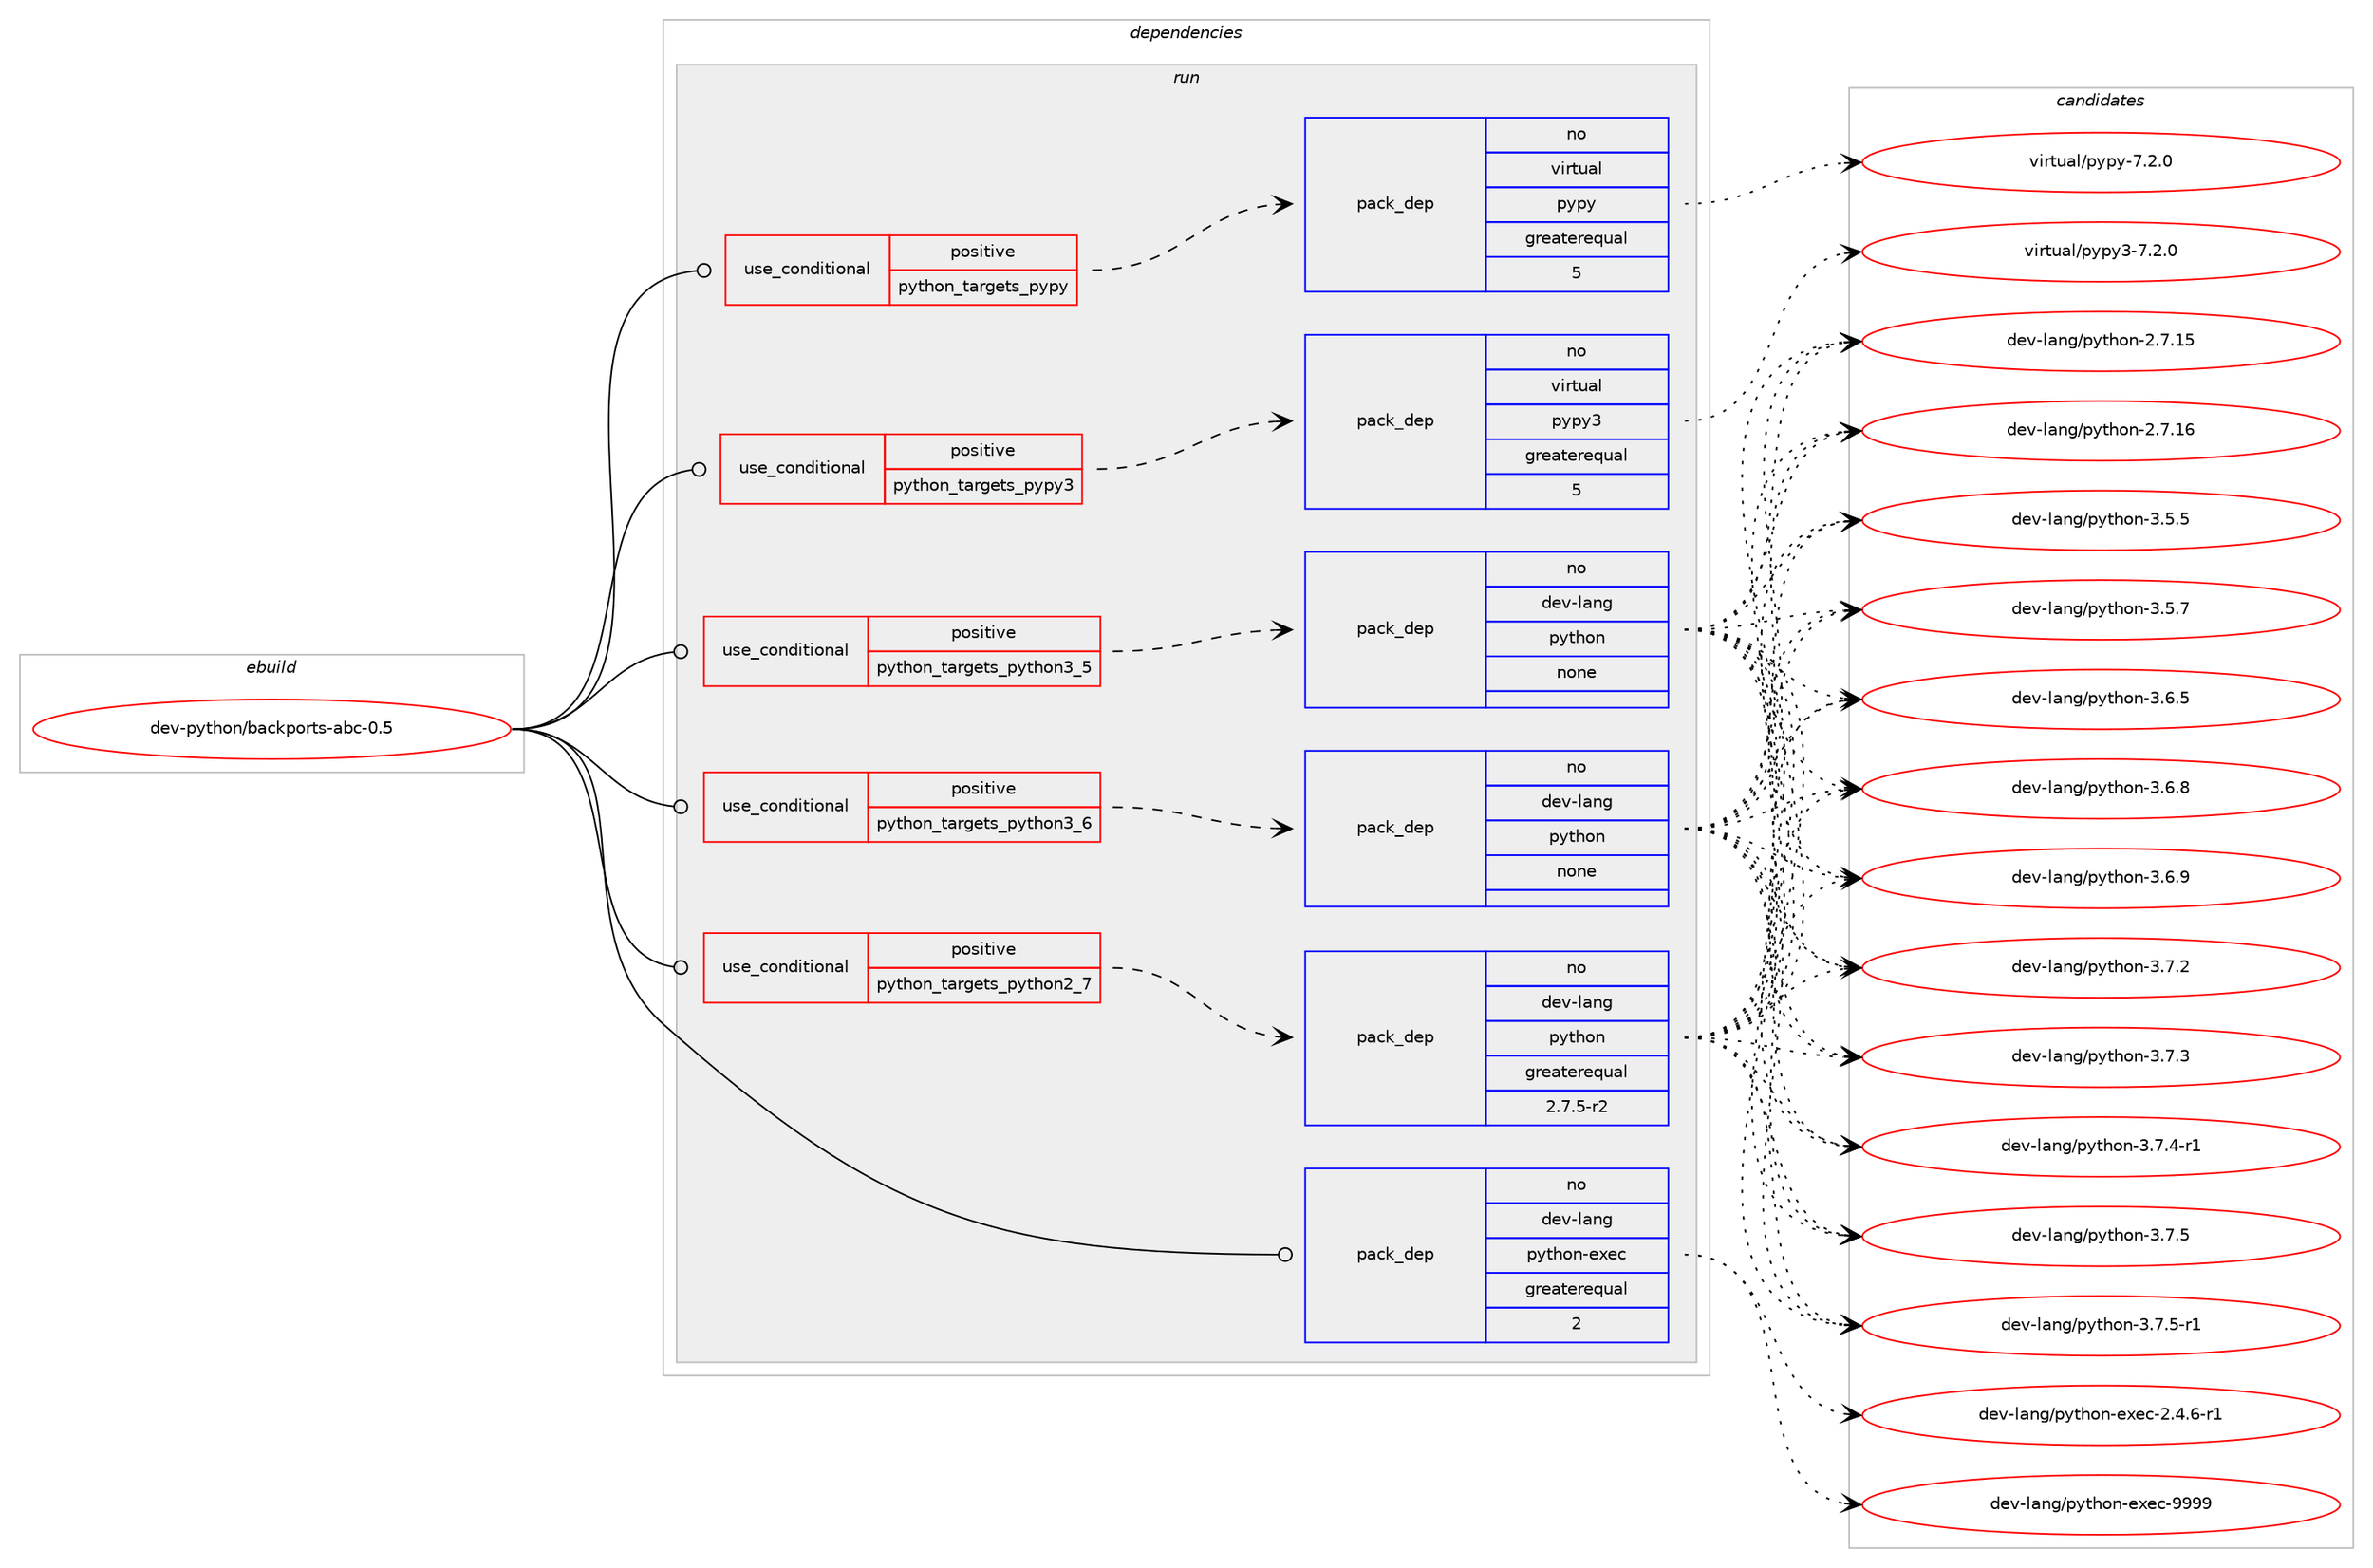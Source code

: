 digraph prolog {

# *************
# Graph options
# *************

newrank=true;
concentrate=true;
compound=true;
graph [rankdir=LR,fontname=Helvetica,fontsize=10,ranksep=1.5];#, ranksep=2.5, nodesep=0.2];
edge  [arrowhead=vee];
node  [fontname=Helvetica,fontsize=10];

# **********
# The ebuild
# **********

subgraph cluster_leftcol {
color=gray;
rank=same;
label=<<i>ebuild</i>>;
id [label="dev-python/backports-abc-0.5", color=red, width=4, href="../dev-python/backports-abc-0.5.svg"];
}

# ****************
# The dependencies
# ****************

subgraph cluster_midcol {
color=gray;
label=<<i>dependencies</i>>;
subgraph cluster_compile {
fillcolor="#eeeeee";
style=filled;
label=<<i>compile</i>>;
}
subgraph cluster_compileandrun {
fillcolor="#eeeeee";
style=filled;
label=<<i>compile and run</i>>;
}
subgraph cluster_run {
fillcolor="#eeeeee";
style=filled;
label=<<i>run</i>>;
subgraph cond136641 {
dependency595892 [label=<<TABLE BORDER="0" CELLBORDER="1" CELLSPACING="0" CELLPADDING="4"><TR><TD ROWSPAN="3" CELLPADDING="10">use_conditional</TD></TR><TR><TD>positive</TD></TR><TR><TD>python_targets_pypy</TD></TR></TABLE>>, shape=none, color=red];
subgraph pack447477 {
dependency595893 [label=<<TABLE BORDER="0" CELLBORDER="1" CELLSPACING="0" CELLPADDING="4" WIDTH="220"><TR><TD ROWSPAN="6" CELLPADDING="30">pack_dep</TD></TR><TR><TD WIDTH="110">no</TD></TR><TR><TD>virtual</TD></TR><TR><TD>pypy</TD></TR><TR><TD>greaterequal</TD></TR><TR><TD>5</TD></TR></TABLE>>, shape=none, color=blue];
}
dependency595892:e -> dependency595893:w [weight=20,style="dashed",arrowhead="vee"];
}
id:e -> dependency595892:w [weight=20,style="solid",arrowhead="odot"];
subgraph cond136642 {
dependency595894 [label=<<TABLE BORDER="0" CELLBORDER="1" CELLSPACING="0" CELLPADDING="4"><TR><TD ROWSPAN="3" CELLPADDING="10">use_conditional</TD></TR><TR><TD>positive</TD></TR><TR><TD>python_targets_pypy3</TD></TR></TABLE>>, shape=none, color=red];
subgraph pack447478 {
dependency595895 [label=<<TABLE BORDER="0" CELLBORDER="1" CELLSPACING="0" CELLPADDING="4" WIDTH="220"><TR><TD ROWSPAN="6" CELLPADDING="30">pack_dep</TD></TR><TR><TD WIDTH="110">no</TD></TR><TR><TD>virtual</TD></TR><TR><TD>pypy3</TD></TR><TR><TD>greaterequal</TD></TR><TR><TD>5</TD></TR></TABLE>>, shape=none, color=blue];
}
dependency595894:e -> dependency595895:w [weight=20,style="dashed",arrowhead="vee"];
}
id:e -> dependency595894:w [weight=20,style="solid",arrowhead="odot"];
subgraph cond136643 {
dependency595896 [label=<<TABLE BORDER="0" CELLBORDER="1" CELLSPACING="0" CELLPADDING="4"><TR><TD ROWSPAN="3" CELLPADDING="10">use_conditional</TD></TR><TR><TD>positive</TD></TR><TR><TD>python_targets_python2_7</TD></TR></TABLE>>, shape=none, color=red];
subgraph pack447479 {
dependency595897 [label=<<TABLE BORDER="0" CELLBORDER="1" CELLSPACING="0" CELLPADDING="4" WIDTH="220"><TR><TD ROWSPAN="6" CELLPADDING="30">pack_dep</TD></TR><TR><TD WIDTH="110">no</TD></TR><TR><TD>dev-lang</TD></TR><TR><TD>python</TD></TR><TR><TD>greaterequal</TD></TR><TR><TD>2.7.5-r2</TD></TR></TABLE>>, shape=none, color=blue];
}
dependency595896:e -> dependency595897:w [weight=20,style="dashed",arrowhead="vee"];
}
id:e -> dependency595896:w [weight=20,style="solid",arrowhead="odot"];
subgraph cond136644 {
dependency595898 [label=<<TABLE BORDER="0" CELLBORDER="1" CELLSPACING="0" CELLPADDING="4"><TR><TD ROWSPAN="3" CELLPADDING="10">use_conditional</TD></TR><TR><TD>positive</TD></TR><TR><TD>python_targets_python3_5</TD></TR></TABLE>>, shape=none, color=red];
subgraph pack447480 {
dependency595899 [label=<<TABLE BORDER="0" CELLBORDER="1" CELLSPACING="0" CELLPADDING="4" WIDTH="220"><TR><TD ROWSPAN="6" CELLPADDING="30">pack_dep</TD></TR><TR><TD WIDTH="110">no</TD></TR><TR><TD>dev-lang</TD></TR><TR><TD>python</TD></TR><TR><TD>none</TD></TR><TR><TD></TD></TR></TABLE>>, shape=none, color=blue];
}
dependency595898:e -> dependency595899:w [weight=20,style="dashed",arrowhead="vee"];
}
id:e -> dependency595898:w [weight=20,style="solid",arrowhead="odot"];
subgraph cond136645 {
dependency595900 [label=<<TABLE BORDER="0" CELLBORDER="1" CELLSPACING="0" CELLPADDING="4"><TR><TD ROWSPAN="3" CELLPADDING="10">use_conditional</TD></TR><TR><TD>positive</TD></TR><TR><TD>python_targets_python3_6</TD></TR></TABLE>>, shape=none, color=red];
subgraph pack447481 {
dependency595901 [label=<<TABLE BORDER="0" CELLBORDER="1" CELLSPACING="0" CELLPADDING="4" WIDTH="220"><TR><TD ROWSPAN="6" CELLPADDING="30">pack_dep</TD></TR><TR><TD WIDTH="110">no</TD></TR><TR><TD>dev-lang</TD></TR><TR><TD>python</TD></TR><TR><TD>none</TD></TR><TR><TD></TD></TR></TABLE>>, shape=none, color=blue];
}
dependency595900:e -> dependency595901:w [weight=20,style="dashed",arrowhead="vee"];
}
id:e -> dependency595900:w [weight=20,style="solid",arrowhead="odot"];
subgraph pack447482 {
dependency595902 [label=<<TABLE BORDER="0" CELLBORDER="1" CELLSPACING="0" CELLPADDING="4" WIDTH="220"><TR><TD ROWSPAN="6" CELLPADDING="30">pack_dep</TD></TR><TR><TD WIDTH="110">no</TD></TR><TR><TD>dev-lang</TD></TR><TR><TD>python-exec</TD></TR><TR><TD>greaterequal</TD></TR><TR><TD>2</TD></TR></TABLE>>, shape=none, color=blue];
}
id:e -> dependency595902:w [weight=20,style="solid",arrowhead="odot"];
}
}

# **************
# The candidates
# **************

subgraph cluster_choices {
rank=same;
color=gray;
label=<<i>candidates</i>>;

subgraph choice447477 {
color=black;
nodesep=1;
choice1181051141161179710847112121112121455546504648 [label="virtual/pypy-7.2.0", color=red, width=4,href="../virtual/pypy-7.2.0.svg"];
dependency595893:e -> choice1181051141161179710847112121112121455546504648:w [style=dotted,weight="100"];
}
subgraph choice447478 {
color=black;
nodesep=1;
choice118105114116117971084711212111212151455546504648 [label="virtual/pypy3-7.2.0", color=red, width=4,href="../virtual/pypy3-7.2.0.svg"];
dependency595895:e -> choice118105114116117971084711212111212151455546504648:w [style=dotted,weight="100"];
}
subgraph choice447479 {
color=black;
nodesep=1;
choice10010111845108971101034711212111610411111045504655464953 [label="dev-lang/python-2.7.15", color=red, width=4,href="../dev-lang/python-2.7.15.svg"];
choice10010111845108971101034711212111610411111045504655464954 [label="dev-lang/python-2.7.16", color=red, width=4,href="../dev-lang/python-2.7.16.svg"];
choice100101118451089711010347112121116104111110455146534653 [label="dev-lang/python-3.5.5", color=red, width=4,href="../dev-lang/python-3.5.5.svg"];
choice100101118451089711010347112121116104111110455146534655 [label="dev-lang/python-3.5.7", color=red, width=4,href="../dev-lang/python-3.5.7.svg"];
choice100101118451089711010347112121116104111110455146544653 [label="dev-lang/python-3.6.5", color=red, width=4,href="../dev-lang/python-3.6.5.svg"];
choice100101118451089711010347112121116104111110455146544656 [label="dev-lang/python-3.6.8", color=red, width=4,href="../dev-lang/python-3.6.8.svg"];
choice100101118451089711010347112121116104111110455146544657 [label="dev-lang/python-3.6.9", color=red, width=4,href="../dev-lang/python-3.6.9.svg"];
choice100101118451089711010347112121116104111110455146554650 [label="dev-lang/python-3.7.2", color=red, width=4,href="../dev-lang/python-3.7.2.svg"];
choice100101118451089711010347112121116104111110455146554651 [label="dev-lang/python-3.7.3", color=red, width=4,href="../dev-lang/python-3.7.3.svg"];
choice1001011184510897110103471121211161041111104551465546524511449 [label="dev-lang/python-3.7.4-r1", color=red, width=4,href="../dev-lang/python-3.7.4-r1.svg"];
choice100101118451089711010347112121116104111110455146554653 [label="dev-lang/python-3.7.5", color=red, width=4,href="../dev-lang/python-3.7.5.svg"];
choice1001011184510897110103471121211161041111104551465546534511449 [label="dev-lang/python-3.7.5-r1", color=red, width=4,href="../dev-lang/python-3.7.5-r1.svg"];
dependency595897:e -> choice10010111845108971101034711212111610411111045504655464953:w [style=dotted,weight="100"];
dependency595897:e -> choice10010111845108971101034711212111610411111045504655464954:w [style=dotted,weight="100"];
dependency595897:e -> choice100101118451089711010347112121116104111110455146534653:w [style=dotted,weight="100"];
dependency595897:e -> choice100101118451089711010347112121116104111110455146534655:w [style=dotted,weight="100"];
dependency595897:e -> choice100101118451089711010347112121116104111110455146544653:w [style=dotted,weight="100"];
dependency595897:e -> choice100101118451089711010347112121116104111110455146544656:w [style=dotted,weight="100"];
dependency595897:e -> choice100101118451089711010347112121116104111110455146544657:w [style=dotted,weight="100"];
dependency595897:e -> choice100101118451089711010347112121116104111110455146554650:w [style=dotted,weight="100"];
dependency595897:e -> choice100101118451089711010347112121116104111110455146554651:w [style=dotted,weight="100"];
dependency595897:e -> choice1001011184510897110103471121211161041111104551465546524511449:w [style=dotted,weight="100"];
dependency595897:e -> choice100101118451089711010347112121116104111110455146554653:w [style=dotted,weight="100"];
dependency595897:e -> choice1001011184510897110103471121211161041111104551465546534511449:w [style=dotted,weight="100"];
}
subgraph choice447480 {
color=black;
nodesep=1;
choice10010111845108971101034711212111610411111045504655464953 [label="dev-lang/python-2.7.15", color=red, width=4,href="../dev-lang/python-2.7.15.svg"];
choice10010111845108971101034711212111610411111045504655464954 [label="dev-lang/python-2.7.16", color=red, width=4,href="../dev-lang/python-2.7.16.svg"];
choice100101118451089711010347112121116104111110455146534653 [label="dev-lang/python-3.5.5", color=red, width=4,href="../dev-lang/python-3.5.5.svg"];
choice100101118451089711010347112121116104111110455146534655 [label="dev-lang/python-3.5.7", color=red, width=4,href="../dev-lang/python-3.5.7.svg"];
choice100101118451089711010347112121116104111110455146544653 [label="dev-lang/python-3.6.5", color=red, width=4,href="../dev-lang/python-3.6.5.svg"];
choice100101118451089711010347112121116104111110455146544656 [label="dev-lang/python-3.6.8", color=red, width=4,href="../dev-lang/python-3.6.8.svg"];
choice100101118451089711010347112121116104111110455146544657 [label="dev-lang/python-3.6.9", color=red, width=4,href="../dev-lang/python-3.6.9.svg"];
choice100101118451089711010347112121116104111110455146554650 [label="dev-lang/python-3.7.2", color=red, width=4,href="../dev-lang/python-3.7.2.svg"];
choice100101118451089711010347112121116104111110455146554651 [label="dev-lang/python-3.7.3", color=red, width=4,href="../dev-lang/python-3.7.3.svg"];
choice1001011184510897110103471121211161041111104551465546524511449 [label="dev-lang/python-3.7.4-r1", color=red, width=4,href="../dev-lang/python-3.7.4-r1.svg"];
choice100101118451089711010347112121116104111110455146554653 [label="dev-lang/python-3.7.5", color=red, width=4,href="../dev-lang/python-3.7.5.svg"];
choice1001011184510897110103471121211161041111104551465546534511449 [label="dev-lang/python-3.7.5-r1", color=red, width=4,href="../dev-lang/python-3.7.5-r1.svg"];
dependency595899:e -> choice10010111845108971101034711212111610411111045504655464953:w [style=dotted,weight="100"];
dependency595899:e -> choice10010111845108971101034711212111610411111045504655464954:w [style=dotted,weight="100"];
dependency595899:e -> choice100101118451089711010347112121116104111110455146534653:w [style=dotted,weight="100"];
dependency595899:e -> choice100101118451089711010347112121116104111110455146534655:w [style=dotted,weight="100"];
dependency595899:e -> choice100101118451089711010347112121116104111110455146544653:w [style=dotted,weight="100"];
dependency595899:e -> choice100101118451089711010347112121116104111110455146544656:w [style=dotted,weight="100"];
dependency595899:e -> choice100101118451089711010347112121116104111110455146544657:w [style=dotted,weight="100"];
dependency595899:e -> choice100101118451089711010347112121116104111110455146554650:w [style=dotted,weight="100"];
dependency595899:e -> choice100101118451089711010347112121116104111110455146554651:w [style=dotted,weight="100"];
dependency595899:e -> choice1001011184510897110103471121211161041111104551465546524511449:w [style=dotted,weight="100"];
dependency595899:e -> choice100101118451089711010347112121116104111110455146554653:w [style=dotted,weight="100"];
dependency595899:e -> choice1001011184510897110103471121211161041111104551465546534511449:w [style=dotted,weight="100"];
}
subgraph choice447481 {
color=black;
nodesep=1;
choice10010111845108971101034711212111610411111045504655464953 [label="dev-lang/python-2.7.15", color=red, width=4,href="../dev-lang/python-2.7.15.svg"];
choice10010111845108971101034711212111610411111045504655464954 [label="dev-lang/python-2.7.16", color=red, width=4,href="../dev-lang/python-2.7.16.svg"];
choice100101118451089711010347112121116104111110455146534653 [label="dev-lang/python-3.5.5", color=red, width=4,href="../dev-lang/python-3.5.5.svg"];
choice100101118451089711010347112121116104111110455146534655 [label="dev-lang/python-3.5.7", color=red, width=4,href="../dev-lang/python-3.5.7.svg"];
choice100101118451089711010347112121116104111110455146544653 [label="dev-lang/python-3.6.5", color=red, width=4,href="../dev-lang/python-3.6.5.svg"];
choice100101118451089711010347112121116104111110455146544656 [label="dev-lang/python-3.6.8", color=red, width=4,href="../dev-lang/python-3.6.8.svg"];
choice100101118451089711010347112121116104111110455146544657 [label="dev-lang/python-3.6.9", color=red, width=4,href="../dev-lang/python-3.6.9.svg"];
choice100101118451089711010347112121116104111110455146554650 [label="dev-lang/python-3.7.2", color=red, width=4,href="../dev-lang/python-3.7.2.svg"];
choice100101118451089711010347112121116104111110455146554651 [label="dev-lang/python-3.7.3", color=red, width=4,href="../dev-lang/python-3.7.3.svg"];
choice1001011184510897110103471121211161041111104551465546524511449 [label="dev-lang/python-3.7.4-r1", color=red, width=4,href="../dev-lang/python-3.7.4-r1.svg"];
choice100101118451089711010347112121116104111110455146554653 [label="dev-lang/python-3.7.5", color=red, width=4,href="../dev-lang/python-3.7.5.svg"];
choice1001011184510897110103471121211161041111104551465546534511449 [label="dev-lang/python-3.7.5-r1", color=red, width=4,href="../dev-lang/python-3.7.5-r1.svg"];
dependency595901:e -> choice10010111845108971101034711212111610411111045504655464953:w [style=dotted,weight="100"];
dependency595901:e -> choice10010111845108971101034711212111610411111045504655464954:w [style=dotted,weight="100"];
dependency595901:e -> choice100101118451089711010347112121116104111110455146534653:w [style=dotted,weight="100"];
dependency595901:e -> choice100101118451089711010347112121116104111110455146534655:w [style=dotted,weight="100"];
dependency595901:e -> choice100101118451089711010347112121116104111110455146544653:w [style=dotted,weight="100"];
dependency595901:e -> choice100101118451089711010347112121116104111110455146544656:w [style=dotted,weight="100"];
dependency595901:e -> choice100101118451089711010347112121116104111110455146544657:w [style=dotted,weight="100"];
dependency595901:e -> choice100101118451089711010347112121116104111110455146554650:w [style=dotted,weight="100"];
dependency595901:e -> choice100101118451089711010347112121116104111110455146554651:w [style=dotted,weight="100"];
dependency595901:e -> choice1001011184510897110103471121211161041111104551465546524511449:w [style=dotted,weight="100"];
dependency595901:e -> choice100101118451089711010347112121116104111110455146554653:w [style=dotted,weight="100"];
dependency595901:e -> choice1001011184510897110103471121211161041111104551465546534511449:w [style=dotted,weight="100"];
}
subgraph choice447482 {
color=black;
nodesep=1;
choice10010111845108971101034711212111610411111045101120101994550465246544511449 [label="dev-lang/python-exec-2.4.6-r1", color=red, width=4,href="../dev-lang/python-exec-2.4.6-r1.svg"];
choice10010111845108971101034711212111610411111045101120101994557575757 [label="dev-lang/python-exec-9999", color=red, width=4,href="../dev-lang/python-exec-9999.svg"];
dependency595902:e -> choice10010111845108971101034711212111610411111045101120101994550465246544511449:w [style=dotted,weight="100"];
dependency595902:e -> choice10010111845108971101034711212111610411111045101120101994557575757:w [style=dotted,weight="100"];
}
}

}
